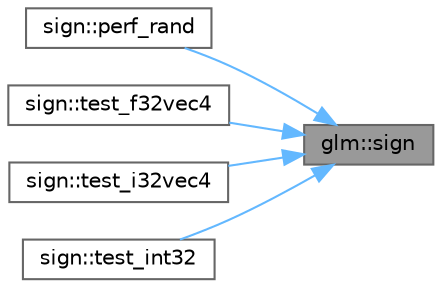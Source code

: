 digraph "glm::sign"
{
 // LATEX_PDF_SIZE
  bgcolor="transparent";
  edge [fontname=Helvetica,fontsize=10,labelfontname=Helvetica,labelfontsize=10];
  node [fontname=Helvetica,fontsize=10,shape=box,height=0.2,width=0.4];
  rankdir="RL";
  Node1 [id="Node000001",label="glm::sign",height=0.2,width=0.4,color="gray40", fillcolor="grey60", style="filled", fontcolor="black",tooltip=" "];
  Node1 -> Node2 [id="edge1_Node000001_Node000002",dir="back",color="steelblue1",style="solid",tooltip=" "];
  Node2 [id="Node000002",label="sign::perf_rand",height=0.2,width=0.4,color="grey40", fillcolor="white", style="filled",URL="$namespacesign.html#ac7acfa07ff3f1c0202a11f02ce9e86f3",tooltip=" "];
  Node1 -> Node3 [id="edge2_Node000001_Node000003",dir="back",color="steelblue1",style="solid",tooltip=" "];
  Node3 [id="Node000003",label="sign::test_f32vec4",height=0.2,width=0.4,color="grey40", fillcolor="white", style="filled",URL="$namespacesign.html#a0bb1a2d09d1a7a98e3b0b67bab52cd98",tooltip=" "];
  Node1 -> Node4 [id="edge3_Node000001_Node000004",dir="back",color="steelblue1",style="solid",tooltip=" "];
  Node4 [id="Node000004",label="sign::test_i32vec4",height=0.2,width=0.4,color="grey40", fillcolor="white", style="filled",URL="$namespacesign.html#ad04e5b87c9b3803c79f98f672195eb85",tooltip=" "];
  Node1 -> Node5 [id="edge4_Node000001_Node000005",dir="back",color="steelblue1",style="solid",tooltip=" "];
  Node5 [id="Node000005",label="sign::test_int32",height=0.2,width=0.4,color="grey40", fillcolor="white", style="filled",URL="$namespacesign.html#a68988c3ee34d3d41ac53e76379d6d806",tooltip=" "];
}
